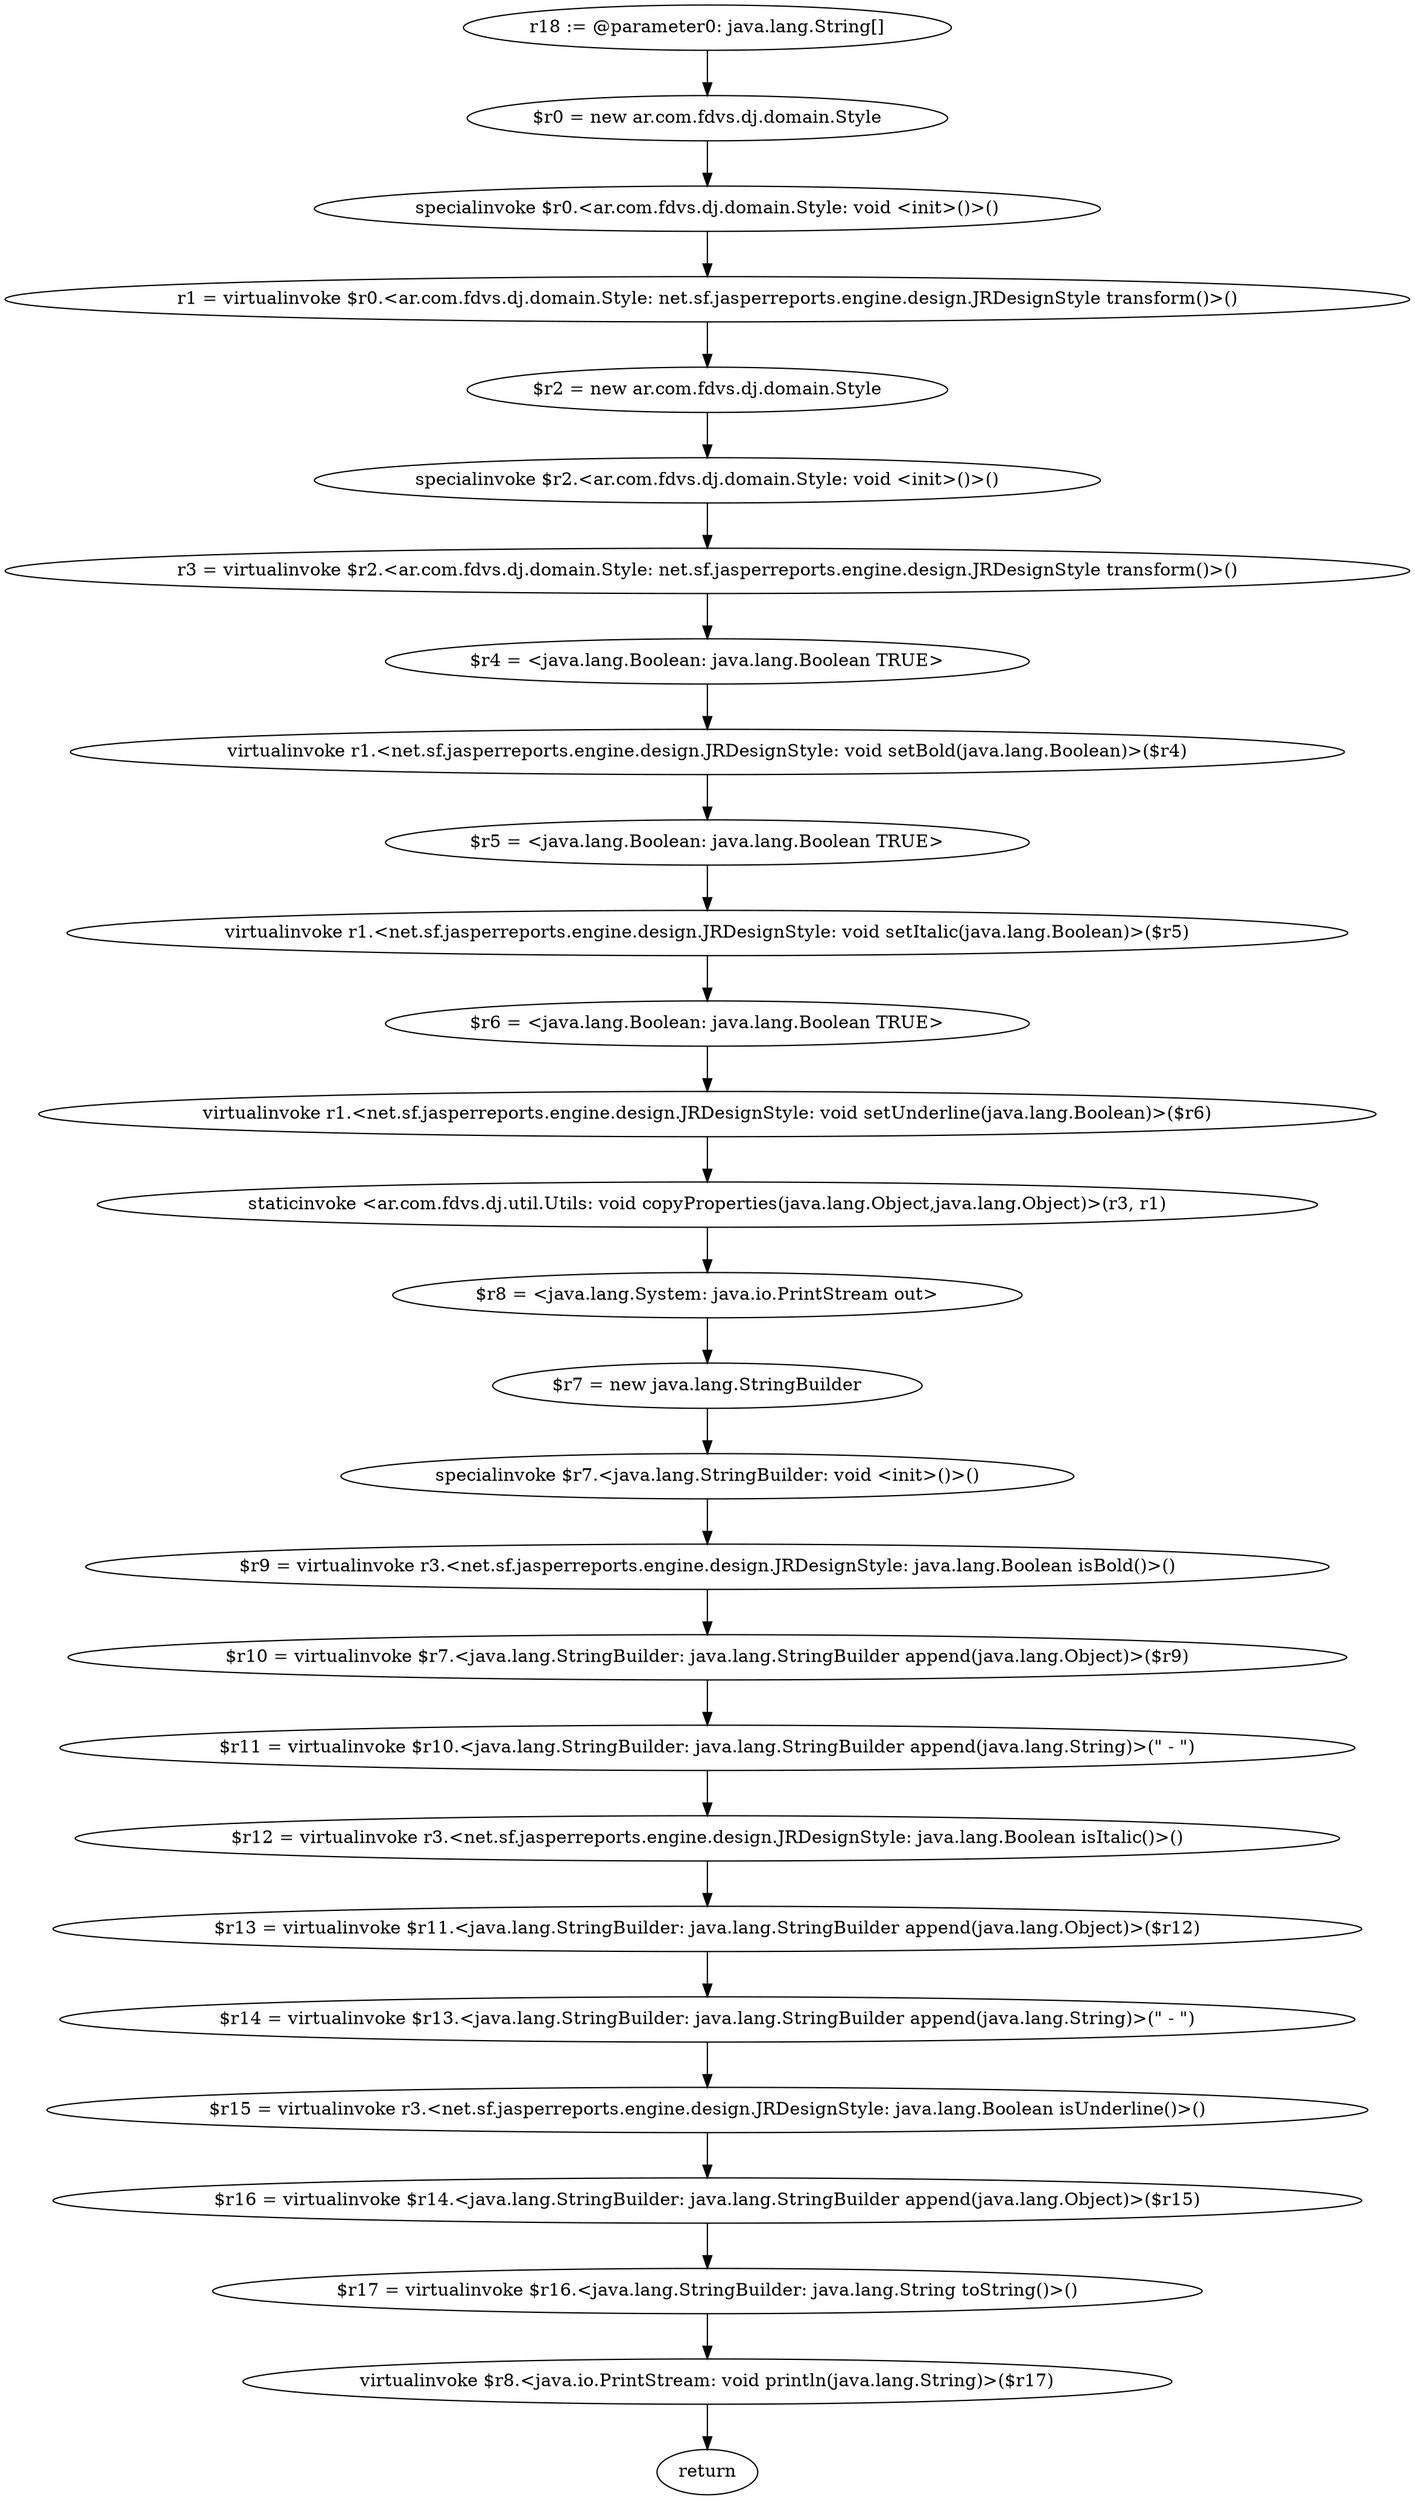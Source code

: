 digraph "unitGraph" {
    "r18 := @parameter0: java.lang.String[]"
    "$r0 = new ar.com.fdvs.dj.domain.Style"
    "specialinvoke $r0.<ar.com.fdvs.dj.domain.Style: void <init>()>()"
    "r1 = virtualinvoke $r0.<ar.com.fdvs.dj.domain.Style: net.sf.jasperreports.engine.design.JRDesignStyle transform()>()"
    "$r2 = new ar.com.fdvs.dj.domain.Style"
    "specialinvoke $r2.<ar.com.fdvs.dj.domain.Style: void <init>()>()"
    "r3 = virtualinvoke $r2.<ar.com.fdvs.dj.domain.Style: net.sf.jasperreports.engine.design.JRDesignStyle transform()>()"
    "$r4 = <java.lang.Boolean: java.lang.Boolean TRUE>"
    "virtualinvoke r1.<net.sf.jasperreports.engine.design.JRDesignStyle: void setBold(java.lang.Boolean)>($r4)"
    "$r5 = <java.lang.Boolean: java.lang.Boolean TRUE>"
    "virtualinvoke r1.<net.sf.jasperreports.engine.design.JRDesignStyle: void setItalic(java.lang.Boolean)>($r5)"
    "$r6 = <java.lang.Boolean: java.lang.Boolean TRUE>"
    "virtualinvoke r1.<net.sf.jasperreports.engine.design.JRDesignStyle: void setUnderline(java.lang.Boolean)>($r6)"
    "staticinvoke <ar.com.fdvs.dj.util.Utils: void copyProperties(java.lang.Object,java.lang.Object)>(r3, r1)"
    "$r8 = <java.lang.System: java.io.PrintStream out>"
    "$r7 = new java.lang.StringBuilder"
    "specialinvoke $r7.<java.lang.StringBuilder: void <init>()>()"
    "$r9 = virtualinvoke r3.<net.sf.jasperreports.engine.design.JRDesignStyle: java.lang.Boolean isBold()>()"
    "$r10 = virtualinvoke $r7.<java.lang.StringBuilder: java.lang.StringBuilder append(java.lang.Object)>($r9)"
    "$r11 = virtualinvoke $r10.<java.lang.StringBuilder: java.lang.StringBuilder append(java.lang.String)>(\" - \")"
    "$r12 = virtualinvoke r3.<net.sf.jasperreports.engine.design.JRDesignStyle: java.lang.Boolean isItalic()>()"
    "$r13 = virtualinvoke $r11.<java.lang.StringBuilder: java.lang.StringBuilder append(java.lang.Object)>($r12)"
    "$r14 = virtualinvoke $r13.<java.lang.StringBuilder: java.lang.StringBuilder append(java.lang.String)>(\" - \")"
    "$r15 = virtualinvoke r3.<net.sf.jasperreports.engine.design.JRDesignStyle: java.lang.Boolean isUnderline()>()"
    "$r16 = virtualinvoke $r14.<java.lang.StringBuilder: java.lang.StringBuilder append(java.lang.Object)>($r15)"
    "$r17 = virtualinvoke $r16.<java.lang.StringBuilder: java.lang.String toString()>()"
    "virtualinvoke $r8.<java.io.PrintStream: void println(java.lang.String)>($r17)"
    "return"
    "r18 := @parameter0: java.lang.String[]"->"$r0 = new ar.com.fdvs.dj.domain.Style";
    "$r0 = new ar.com.fdvs.dj.domain.Style"->"specialinvoke $r0.<ar.com.fdvs.dj.domain.Style: void <init>()>()";
    "specialinvoke $r0.<ar.com.fdvs.dj.domain.Style: void <init>()>()"->"r1 = virtualinvoke $r0.<ar.com.fdvs.dj.domain.Style: net.sf.jasperreports.engine.design.JRDesignStyle transform()>()";
    "r1 = virtualinvoke $r0.<ar.com.fdvs.dj.domain.Style: net.sf.jasperreports.engine.design.JRDesignStyle transform()>()"->"$r2 = new ar.com.fdvs.dj.domain.Style";
    "$r2 = new ar.com.fdvs.dj.domain.Style"->"specialinvoke $r2.<ar.com.fdvs.dj.domain.Style: void <init>()>()";
    "specialinvoke $r2.<ar.com.fdvs.dj.domain.Style: void <init>()>()"->"r3 = virtualinvoke $r2.<ar.com.fdvs.dj.domain.Style: net.sf.jasperreports.engine.design.JRDesignStyle transform()>()";
    "r3 = virtualinvoke $r2.<ar.com.fdvs.dj.domain.Style: net.sf.jasperreports.engine.design.JRDesignStyle transform()>()"->"$r4 = <java.lang.Boolean: java.lang.Boolean TRUE>";
    "$r4 = <java.lang.Boolean: java.lang.Boolean TRUE>"->"virtualinvoke r1.<net.sf.jasperreports.engine.design.JRDesignStyle: void setBold(java.lang.Boolean)>($r4)";
    "virtualinvoke r1.<net.sf.jasperreports.engine.design.JRDesignStyle: void setBold(java.lang.Boolean)>($r4)"->"$r5 = <java.lang.Boolean: java.lang.Boolean TRUE>";
    "$r5 = <java.lang.Boolean: java.lang.Boolean TRUE>"->"virtualinvoke r1.<net.sf.jasperreports.engine.design.JRDesignStyle: void setItalic(java.lang.Boolean)>($r5)";
    "virtualinvoke r1.<net.sf.jasperreports.engine.design.JRDesignStyle: void setItalic(java.lang.Boolean)>($r5)"->"$r6 = <java.lang.Boolean: java.lang.Boolean TRUE>";
    "$r6 = <java.lang.Boolean: java.lang.Boolean TRUE>"->"virtualinvoke r1.<net.sf.jasperreports.engine.design.JRDesignStyle: void setUnderline(java.lang.Boolean)>($r6)";
    "virtualinvoke r1.<net.sf.jasperreports.engine.design.JRDesignStyle: void setUnderline(java.lang.Boolean)>($r6)"->"staticinvoke <ar.com.fdvs.dj.util.Utils: void copyProperties(java.lang.Object,java.lang.Object)>(r3, r1)";
    "staticinvoke <ar.com.fdvs.dj.util.Utils: void copyProperties(java.lang.Object,java.lang.Object)>(r3, r1)"->"$r8 = <java.lang.System: java.io.PrintStream out>";
    "$r8 = <java.lang.System: java.io.PrintStream out>"->"$r7 = new java.lang.StringBuilder";
    "$r7 = new java.lang.StringBuilder"->"specialinvoke $r7.<java.lang.StringBuilder: void <init>()>()";
    "specialinvoke $r7.<java.lang.StringBuilder: void <init>()>()"->"$r9 = virtualinvoke r3.<net.sf.jasperreports.engine.design.JRDesignStyle: java.lang.Boolean isBold()>()";
    "$r9 = virtualinvoke r3.<net.sf.jasperreports.engine.design.JRDesignStyle: java.lang.Boolean isBold()>()"->"$r10 = virtualinvoke $r7.<java.lang.StringBuilder: java.lang.StringBuilder append(java.lang.Object)>($r9)";
    "$r10 = virtualinvoke $r7.<java.lang.StringBuilder: java.lang.StringBuilder append(java.lang.Object)>($r9)"->"$r11 = virtualinvoke $r10.<java.lang.StringBuilder: java.lang.StringBuilder append(java.lang.String)>(\" - \")";
    "$r11 = virtualinvoke $r10.<java.lang.StringBuilder: java.lang.StringBuilder append(java.lang.String)>(\" - \")"->"$r12 = virtualinvoke r3.<net.sf.jasperreports.engine.design.JRDesignStyle: java.lang.Boolean isItalic()>()";
    "$r12 = virtualinvoke r3.<net.sf.jasperreports.engine.design.JRDesignStyle: java.lang.Boolean isItalic()>()"->"$r13 = virtualinvoke $r11.<java.lang.StringBuilder: java.lang.StringBuilder append(java.lang.Object)>($r12)";
    "$r13 = virtualinvoke $r11.<java.lang.StringBuilder: java.lang.StringBuilder append(java.lang.Object)>($r12)"->"$r14 = virtualinvoke $r13.<java.lang.StringBuilder: java.lang.StringBuilder append(java.lang.String)>(\" - \")";
    "$r14 = virtualinvoke $r13.<java.lang.StringBuilder: java.lang.StringBuilder append(java.lang.String)>(\" - \")"->"$r15 = virtualinvoke r3.<net.sf.jasperreports.engine.design.JRDesignStyle: java.lang.Boolean isUnderline()>()";
    "$r15 = virtualinvoke r3.<net.sf.jasperreports.engine.design.JRDesignStyle: java.lang.Boolean isUnderline()>()"->"$r16 = virtualinvoke $r14.<java.lang.StringBuilder: java.lang.StringBuilder append(java.lang.Object)>($r15)";
    "$r16 = virtualinvoke $r14.<java.lang.StringBuilder: java.lang.StringBuilder append(java.lang.Object)>($r15)"->"$r17 = virtualinvoke $r16.<java.lang.StringBuilder: java.lang.String toString()>()";
    "$r17 = virtualinvoke $r16.<java.lang.StringBuilder: java.lang.String toString()>()"->"virtualinvoke $r8.<java.io.PrintStream: void println(java.lang.String)>($r17)";
    "virtualinvoke $r8.<java.io.PrintStream: void println(java.lang.String)>($r17)"->"return";
}
